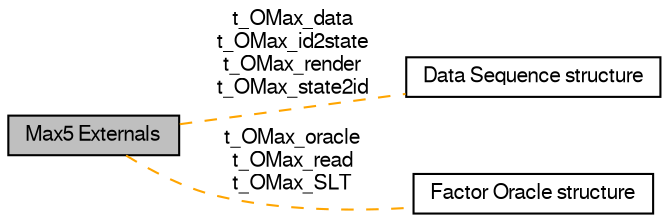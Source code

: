 digraph structs
{
  bgcolor="transparent";
  edge [fontname="FreeSans",fontsize="10",labelfontname="FreeSans",labelfontsize="10"];
  node [fontname="FreeSans",fontsize="10",shape=record];
  rankdir=LR;
  Node1 [label="Data Sequence structure",height=0.2,width=0.4,color="black",URL="$group__label.html"];
  Node0 [label="Max5 Externals",height=0.2,width=0.4,color="black", fillcolor="grey75", style="filled" fontcolor="black"];
  Node2 [label="Factor Oracle structure",height=0.2,width=0.4,color="black",URL="$group__oracle.html"];
  Node0->Node1 [shape=plaintext, label="t_OMax_data\nt_OMax_id2state\nt_OMax_render\nt_OMax_state2id", color="orange", dir="none", style="dashed"];
  Node0->Node2 [shape=plaintext, label="t_OMax_oracle\nt_OMax_read\nt_OMax_SLT", color="orange", dir="none", style="dashed"];
}
